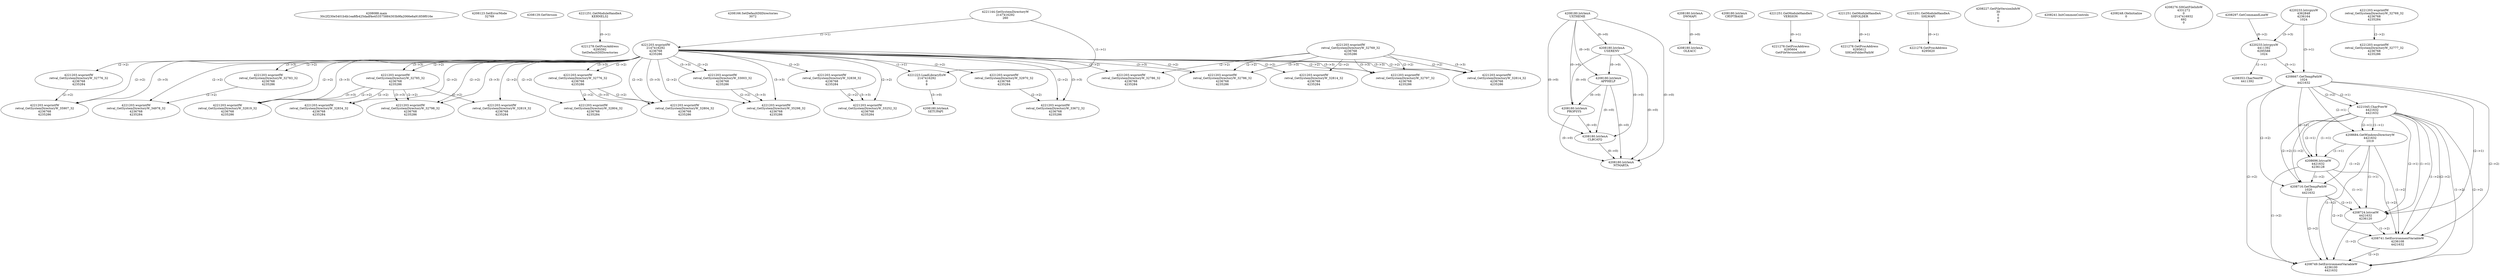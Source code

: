 // Global SCDG with merge call
digraph {
	0 [label="4208088.main
30c2f230e5401b4b1ea8fb425dadf4e453575884303b9fa2066e6a91859f016e"]
	1 [label="4208123.SetErrorMode
32769"]
	2 [label="4208129.GetVersion
"]
	3 [label="4221251.GetModuleHandleA
KERNEL32"]
	4 [label="4221278.GetProcAddress
6295592
SetDefaultDllDirectories"]
	3 -> 4 [label="(0-->1)"]
	5 [label="4208166.SetDefaultDllDirectories
3072"]
	6 [label="4221144.GetSystemDirectoryW
2147416292
260"]
	7 [label="4221203.wsprintfW
2147416292
4236768
4235286"]
	6 -> 7 [label="(1-->1)"]
	8 [label="4221223.LoadLibraryExW
2147416292
0
8"]
	6 -> 8 [label="(1-->1)"]
	7 -> 8 [label="(1-->1)"]
	9 [label="4208180.lstrlenA
UXTHEME"]
	10 [label="4208180.lstrlenA
USERENV"]
	9 -> 10 [label="(0-->0)"]
	11 [label="4208180.lstrlenA
SETUPAPI"]
	8 -> 11 [label="(3-->0)"]
	12 [label="4208180.lstrlenA
APPHELP"]
	9 -> 12 [label="(0-->0)"]
	10 -> 12 [label="(0-->0)"]
	13 [label="4208180.lstrlenA
PROPSYS"]
	9 -> 13 [label="(0-->0)"]
	10 -> 13 [label="(0-->0)"]
	12 -> 13 [label="(0-->0)"]
	14 [label="4208180.lstrlenA
DWMAPI"]
	15 [label="4208180.lstrlenA
CRYPTBASE"]
	16 [label="4208180.lstrlenA
OLEACC"]
	14 -> 16 [label="(0-->0)"]
	17 [label="4208180.lstrlenA
CLBCATQ"]
	9 -> 17 [label="(0-->0)"]
	10 -> 17 [label="(0-->0)"]
	12 -> 17 [label="(0-->0)"]
	13 -> 17 [label="(0-->0)"]
	18 [label="4208180.lstrlenA
NTMARTA"]
	9 -> 18 [label="(0-->0)"]
	10 -> 18 [label="(0-->0)"]
	12 -> 18 [label="(0-->0)"]
	13 -> 18 [label="(0-->0)"]
	17 -> 18 [label="(0-->0)"]
	19 [label="4221251.GetModuleHandleA
VERSION"]
	20 [label="4221278.GetProcAddress
6295604
GetFileVersionInfoW"]
	19 -> 20 [label="(0-->1)"]
	21 [label="4221251.GetModuleHandleA
SHFOLDER"]
	22 [label="4221278.GetProcAddress
6295612
SHGetFolderPathW"]
	21 -> 22 [label="(0-->1)"]
	23 [label="4221251.GetModuleHandleA
SHLWAPI"]
	24 [label="4221278.GetProcAddress
6295620
"]
	23 -> 24 [label="(0-->1)"]
	25 [label="4208227.GetFileVersionInfoW
30
0
0
0"]
	26 [label="4208241.InitCommonControls
"]
	27 [label="4208248.OleInitialize
0"]
	28 [label="4208276.SHGetFileInfoW
4331272
0
2147416932
692
0"]
	29 [label="4220233.lstrcpynW
4362848
4236164
1024"]
	30 [label="4208297.GetCommandLineW
"]
	31 [label="4220233.lstrcpynW
4411392
6295588
1024"]
	30 -> 31 [label="(0-->2)"]
	29 -> 31 [label="(3-->3)"]
	32 [label="4208353.CharNextW
4411392"]
	31 -> 32 [label="(1-->1)"]
	33 [label="4208667.GetTempPathW
1024
4421632"]
	29 -> 33 [label="(3-->1)"]
	31 -> 33 [label="(3-->1)"]
	34 [label="4221045.CharPrevW
4421632
4421632"]
	33 -> 34 [label="(2-->1)"]
	33 -> 34 [label="(2-->2)"]
	35 [label="4221203.wsprintfW
retval_GetSystemDirectoryW_33003_32
4236768
4235286"]
	7 -> 35 [label="(2-->2)"]
	7 -> 35 [label="(3-->3)"]
	36 [label="4221203.wsprintfW
retval_GetSystemDirectoryW_35298_32
4236768
4235286"]
	7 -> 36 [label="(2-->2)"]
	35 -> 36 [label="(2-->2)"]
	7 -> 36 [label="(3-->3)"]
	35 -> 36 [label="(3-->3)"]
	37 [label="4221203.wsprintfW
retval_GetSystemDirectoryW_32838_32
4236768
4235284"]
	7 -> 37 [label="(2-->2)"]
	38 [label="4221203.wsprintfW
retval_GetSystemDirectoryW_33252_32
4236768
4235284"]
	7 -> 38 [label="(2-->2)"]
	37 -> 38 [label="(2-->2)"]
	37 -> 38 [label="(3-->3)"]
	39 [label="4208684.GetWindowsDirectoryW
4421632
1019"]
	33 -> 39 [label="(2-->1)"]
	34 -> 39 [label="(1-->1)"]
	34 -> 39 [label="(2-->1)"]
	40 [label="4208696.lstrcatW
4421632
4236128"]
	33 -> 40 [label="(2-->1)"]
	34 -> 40 [label="(1-->1)"]
	34 -> 40 [label="(2-->1)"]
	39 -> 40 [label="(1-->1)"]
	41 [label="4208716.GetTempPathW
1020
4421632"]
	33 -> 41 [label="(2-->2)"]
	34 -> 41 [label="(1-->2)"]
	34 -> 41 [label="(2-->2)"]
	39 -> 41 [label="(1-->2)"]
	40 -> 41 [label="(1-->2)"]
	42 [label="4208724.lstrcatW
4421632
4236120"]
	33 -> 42 [label="(2-->1)"]
	34 -> 42 [label="(1-->1)"]
	34 -> 42 [label="(2-->1)"]
	39 -> 42 [label="(1-->1)"]
	40 -> 42 [label="(1-->1)"]
	41 -> 42 [label="(2-->1)"]
	43 [label="4208741.SetEnvironmentVariableW
4236108
4421632"]
	33 -> 43 [label="(2-->2)"]
	34 -> 43 [label="(1-->2)"]
	34 -> 43 [label="(2-->2)"]
	39 -> 43 [label="(1-->2)"]
	40 -> 43 [label="(1-->2)"]
	41 -> 43 [label="(2-->2)"]
	42 -> 43 [label="(1-->2)"]
	44 [label="4208749.SetEnvironmentVariableW
4236100
4421632"]
	33 -> 44 [label="(2-->2)"]
	34 -> 44 [label="(1-->2)"]
	34 -> 44 [label="(2-->2)"]
	39 -> 44 [label="(1-->2)"]
	40 -> 44 [label="(1-->2)"]
	41 -> 44 [label="(2-->2)"]
	42 -> 44 [label="(1-->2)"]
	43 -> 44 [label="(2-->2)"]
	45 [label="4221203.wsprintfW
retval_GetSystemDirectoryW_32970_32
4236768
4235284"]
	7 -> 45 [label="(2-->2)"]
	46 [label="4221203.wsprintfW
retval_GetSystemDirectoryW_33672_32
4236768
4235286"]
	7 -> 46 [label="(2-->2)"]
	45 -> 46 [label="(2-->2)"]
	7 -> 46 [label="(3-->3)"]
	47 [label="4221203.wsprintfW
retval_GetSystemDirectoryW_32776_32
4236768
4235284"]
	7 -> 47 [label="(2-->2)"]
	48 [label="4221203.wsprintfW
retval_GetSystemDirectoryW_35907_32
4236768
4235286"]
	7 -> 48 [label="(2-->2)"]
	47 -> 48 [label="(2-->2)"]
	7 -> 48 [label="(3-->3)"]
	49 [label="4221203.wsprintfW
retval_GetSystemDirectoryW_32783_32
4236768
4235286"]
	7 -> 49 [label="(2-->2)"]
	7 -> 49 [label="(3-->3)"]
	50 [label="4221203.wsprintfW
retval_GetSystemDirectoryW_34978_32
4236768
4235284"]
	7 -> 50 [label="(2-->2)"]
	49 -> 50 [label="(2-->2)"]
	51 [label="4221203.wsprintfW
retval_GetSystemDirectoryW_32769_32
4236768
4235284"]
	52 [label="4221203.wsprintfW
retval_GetSystemDirectoryW_32777_32
4236768
4235286"]
	51 -> 52 [label="(2-->2)"]
	53 [label="4221203.wsprintfW
retval_GetSystemDirectoryW_32769_32
4236768
4235286"]
	54 [label="4221203.wsprintfW
retval_GetSystemDirectoryW_32786_32
4236768
4235284"]
	7 -> 54 [label="(2-->2)"]
	53 -> 54 [label="(2-->2)"]
	55 [label="4221203.wsprintfW
retval_GetSystemDirectoryW_32786_32
4236768
4235286"]
	7 -> 55 [label="(2-->2)"]
	53 -> 55 [label="(2-->2)"]
	7 -> 55 [label="(3-->3)"]
	53 -> 55 [label="(3-->3)"]
	56 [label="4221203.wsprintfW
retval_GetSystemDirectoryW_32785_32
4236768
4235286"]
	7 -> 56 [label="(2-->2)"]
	7 -> 56 [label="(3-->3)"]
	57 [label="4221203.wsprintfW
retval_GetSystemDirectoryW_32819_32
4236768
4235286"]
	7 -> 57 [label="(2-->2)"]
	56 -> 57 [label="(2-->2)"]
	7 -> 57 [label="(3-->3)"]
	56 -> 57 [label="(3-->3)"]
	58 [label="4221203.wsprintfW
retval_GetSystemDirectoryW_32776_32
4236768
4235286"]
	7 -> 58 [label="(2-->2)"]
	7 -> 58 [label="(3-->3)"]
	59 [label="4221203.wsprintfW
retval_GetSystemDirectoryW_32804_32
4236768
4235284"]
	7 -> 59 [label="(2-->2)"]
	58 -> 59 [label="(2-->2)"]
	60 [label="4221203.wsprintfW
retval_GetSystemDirectoryW_32814_32
4236768
4235284"]
	7 -> 60 [label="(2-->2)"]
	53 -> 60 [label="(2-->2)"]
	61 [label="4221203.wsprintfW
retval_GetSystemDirectoryW_32834_32
4236768
4235284"]
	7 -> 61 [label="(2-->2)"]
	56 -> 61 [label="(2-->2)"]
	62 [label="4221203.wsprintfW
retval_GetSystemDirectoryW_32798_32
4236768
4235286"]
	7 -> 62 [label="(2-->2)"]
	56 -> 62 [label="(2-->2)"]
	7 -> 62 [label="(3-->3)"]
	56 -> 62 [label="(3-->3)"]
	63 [label="4221203.wsprintfW
retval_GetSystemDirectoryW_32814_32
4236768
4235286"]
	7 -> 63 [label="(2-->2)"]
	53 -> 63 [label="(2-->2)"]
	7 -> 63 [label="(3-->3)"]
	53 -> 63 [label="(3-->3)"]
	64 [label="4221203.wsprintfW
retval_GetSystemDirectoryW_32804_32
4236768
4235286"]
	7 -> 64 [label="(2-->2)"]
	58 -> 64 [label="(2-->2)"]
	7 -> 64 [label="(3-->3)"]
	58 -> 64 [label="(3-->3)"]
	65 [label="4221203.wsprintfW
retval_GetSystemDirectoryW_32797_32
4236768
4235286"]
	7 -> 65 [label="(2-->2)"]
	53 -> 65 [label="(2-->2)"]
	7 -> 65 [label="(3-->3)"]
	53 -> 65 [label="(3-->3)"]
	66 [label="4221203.wsprintfW
retval_GetSystemDirectoryW_32819_32
4236768
4235284"]
	7 -> 66 [label="(2-->2)"]
	56 -> 66 [label="(2-->2)"]
}
